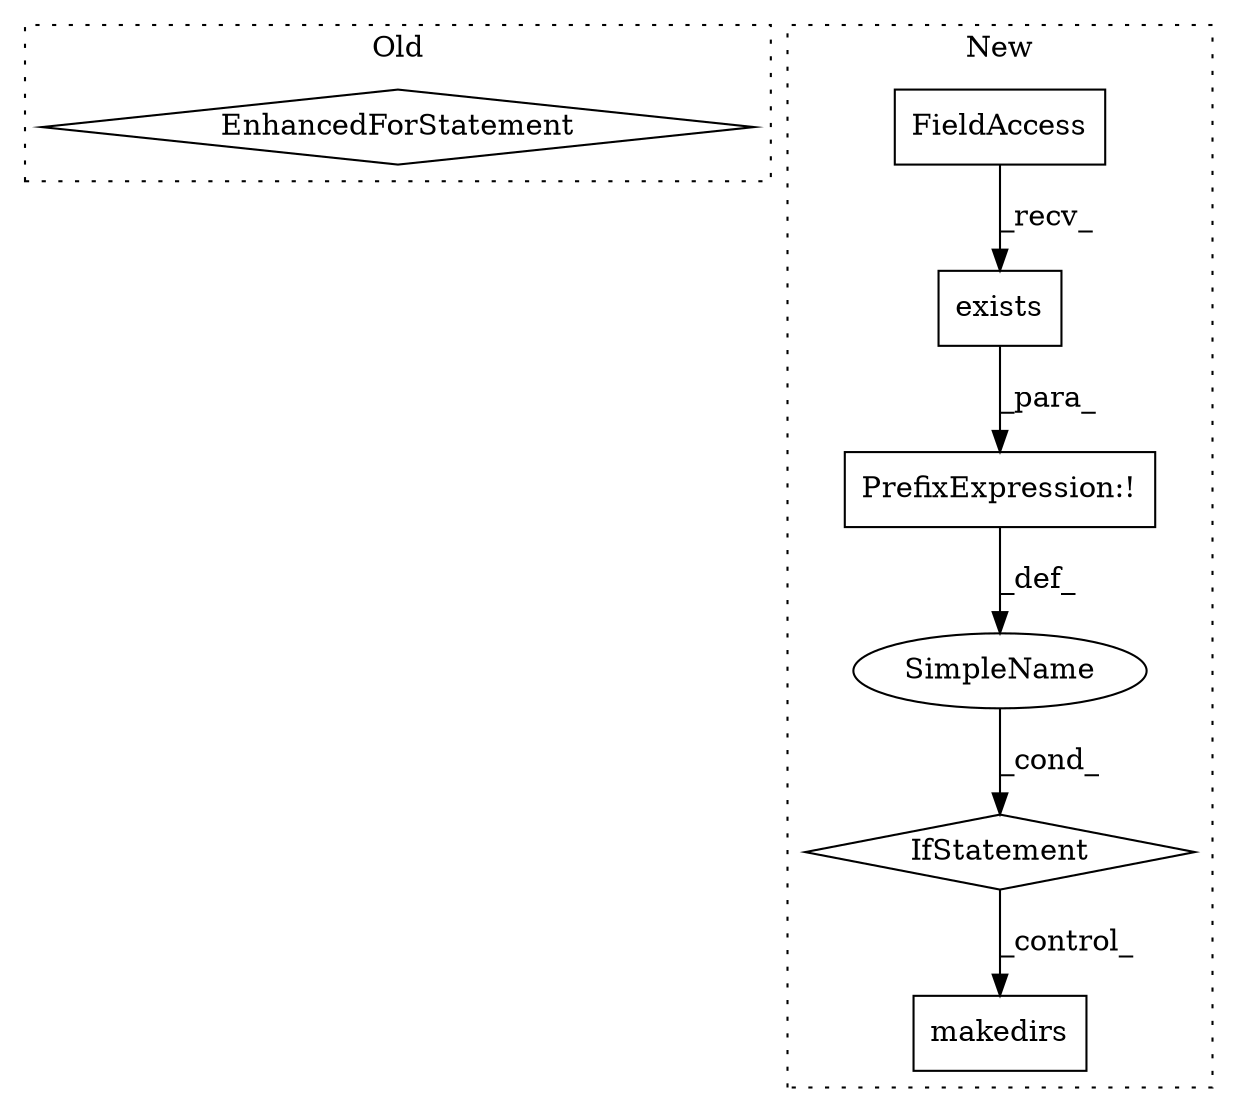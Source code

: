 digraph G {
subgraph cluster0 {
1 [label="EnhancedForStatement" a="70" s="14876,14959" l="61,2" shape="diamond"];
label = "Old";
style="dotted";
}
subgraph cluster1 {
2 [label="exists" a="32" s="14570,14609" l="7,1" shape="box"];
3 [label="IfStatement" a="25" s="14557,14610" l="4,2" shape="diamond"];
4 [label="FieldAccess" a="22" s="14562" l="7" shape="box"];
5 [label="PrefixExpression:!" a="38" s="14561" l="1" shape="box"];
6 [label="makedirs" a="32" s="14637,14678" l="9,1" shape="box"];
7 [label="SimpleName" a="42" s="" l="" shape="ellipse"];
label = "New";
style="dotted";
}
2 -> 5 [label="_para_"];
3 -> 6 [label="_control_"];
4 -> 2 [label="_recv_"];
5 -> 7 [label="_def_"];
7 -> 3 [label="_cond_"];
}